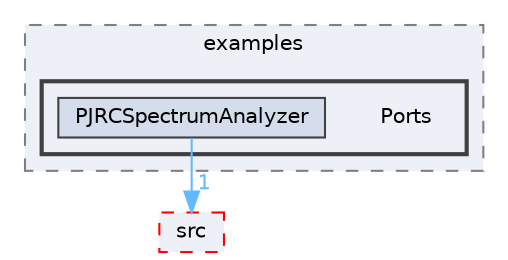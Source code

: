 digraph "FastLED/FastLED/examples/Ports"
{
 // LATEX_PDF_SIZE
  bgcolor="transparent";
  edge [fontname=Helvetica,fontsize=10,labelfontname=Helvetica,labelfontsize=10];
  node [fontname=Helvetica,fontsize=10,shape=box,height=0.2,width=0.4];
  compound=true
  subgraph clusterdir_999a185a1a47b3a763bb04a7a263eb0d {
    graph [ bgcolor="#edf0f7", pencolor="grey50", label="examples", fontname=Helvetica,fontsize=10 style="filled,dashed", URL="dir_999a185a1a47b3a763bb04a7a263eb0d.html",tooltip=""]
  subgraph clusterdir_b210d7440115f1419076079c75eb7f85 {
    graph [ bgcolor="#edf0f7", pencolor="grey25", label="", fontname=Helvetica,fontsize=10 style="filled,bold", URL="dir_b210d7440115f1419076079c75eb7f85.html",tooltip=""]
    dir_b210d7440115f1419076079c75eb7f85 [shape=plaintext, label="Ports"];
  dir_4a97c91c60b685ff84fb4525d06debcd [label="PJRCSpectrumAnalyzer", fillcolor="#d5ddec", color="grey25", style="filled", URL="dir_4a97c91c60b685ff84fb4525d06debcd.html",tooltip=""];
  }
  }
  dir_e6a3de723047763e6a27a3cab040759e [label="src", fillcolor="#edf0f7", color="red", style="filled,dashed", URL="dir_e6a3de723047763e6a27a3cab040759e.html",tooltip=""];
  dir_4a97c91c60b685ff84fb4525d06debcd->dir_e6a3de723047763e6a27a3cab040759e [headlabel="1", labeldistance=1.5 headhref="dir_000065_000075.html" href="dir_000065_000075.html" color="steelblue1" fontcolor="steelblue1"];
}

